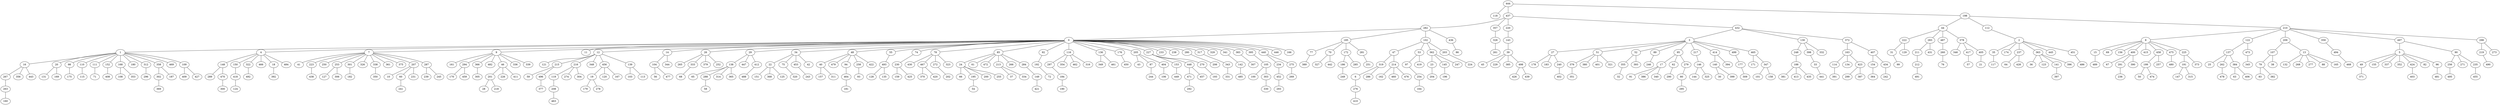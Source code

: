 graph G {
  444;
  118;
  437;
  198;
  282;
  357;
  220;
  432;
  44;
  112;
  210;
  0;
  185;
  102;
  436;
  328;
  143;
  3;
  130;
  372;
  222;
  283;
  487;
  378;
  2;
  8;
  122;
  209;
  359;
  497;
  298;
  1;
  4;
  7;
  9;
  11;
  12;
  14;
  26;
  29;
  34;
  48;
  55;
  74;
  78;
  85;
  92;
  116;
  136;
  176;
  205;
  227;
  233;
  238;
  280;
  317;
  329;
  341;
  383;
  395;
  440;
  446;
  166;
  77;
  70;
  172;
  281;
  47;
  53;
  362;
  203;
  86;
  261;
  39;
  27;
  51;
  52;
  89;
  95;
  217;
  414;
  499;
  465;
  248;
  398;
  332;
  163;
  407;
  31;
  129;
  211;
  431;
  260;
  346;
  417;
  405;
  35;
  174;
  237;
  363;
  445;
  451;
  15;
  69;
  156;
  400;
  415;
  458;
  475;
  225;
  137;
  473;
  107;
  13;
  494;
  5;
  90;
  219;
  273;
  16;
  20;
  98;
  110;
  111;
  152;
  168;
  180;
  312;
  358;
  469;
  109;
  148;
  150;
  322;
  466;
  18;
  484;
  41;
  223;
  250;
  253;
  301;
  326;
  338;
  361;
  375;
  207;
  287;
  161;
  294;
  366;
  482;
  46;
  336;
  339;
  121;
  215;
  216;
  348;
  456;
  139;
  104;
  344;
  265;
  333;
  379;
  252;
  138;
  447;
  412;
  22;
  75;
  453;
  42;
  40;
  479;
  94;
  258;
  422;
  493;
  230;
  430;
  467;
  272;
  323;
  24;
  61;
  472;
  213;
  266;
  284;
  192;
  297;
  354;
  462;
  316;
  349;
  461;
  450;
  43;
  87;
  404;
  153;
  448;
  270;
  206;
  343;
  142;
  307;
  105;
  234;
  275;
  389;
  327;
  442;
  186;
  285;
  251;
  319;
  214;
  97;
  419;
  23;
  145;
  247;
  224;
  45;
  229;
  385;
  498;
  178;
  183;
  240;
  376;
  380;
  401;
  321;
  355;
  393;
  246;
  17;
  62;
  279;
  146;
  140;
  394;
  177;
  171;
  347;
  188;
  33;
  114;
  134;
  423;
  154;
  434;
  99;
  212;
  76;
  57;
  21;
  117;
  64;
  428;
  36;
  123;
  141;
  396;
  486;
  489;
  67;
  291;
  390;
  199;
  257;
  480;
  191;
  373;
  25;
  262;
  384;
  345;
  79;
  38;
  132;
  268;
  277;
  88;
  165;
  468;
  49;
  155;
  337;
  352;
  424;
  82;
  96;
  256;
  271;
  235;
  490;
  267;
  356;
  443;
  131;
  169;
  175;
  115;
  71;
  408;
  108;
  353;
  296;
  302;
  187;
  409;
  427;
  289;
  470;
  418;
  492;
  392;
  438;
  127;
  306;
  182;
  350;
  10;
  60;
  231;
  239;
  245;
  170;
  459;
  305;
  201;
  226;
  411;
  59;
  496;
  119;
  274;
  304;
  19;
  120;
  167;
  103;
  113;
  56;
  477;
  68;
  65;
  288;
  314;
  365;
  488;
  151;
  368;
  125;
  320;
  243;
  157;
  311;
  464;
  93;
  128;
  135;
  159;
  425;
  370;
  420;
  202;
  66;
  195;
  200;
  255;
  37;
  334;
  149;
  72;
  184;
  244;
  106;
  449;
  471;
  457;
  193;
  331;
  485;
  100;
  303;
  452;
  269;
  249;
  6;
  286;
  162;
  460;
  476;
  254;
  204;
  196;
  426;
  439;
  402;
  351;
  32;
  91;
  386;
  340;
  290;
  80;
  144;
  325;
  30;
  399;
  309;
  101;
  158;
  381;
  413;
  435;
  441;
  391;
  299;
  387;
  364;
  242;
  491;
  397;
  236;
  50;
  474;
  147;
  315;
  478;
  63;
  406;
  83;
  382;
  371;
  403;
  481;
  495;
  455;
  263;
  369;
  300;
  124;
  241;
  28;
  218;
  377;
  208;
  179;
  278;
  58;
  181;
  54;
  421;
  190;
  292;
  330;
  293;
  276;
  164;
  295;
  160;
  463;
  410;
   444 -- 118;
   444 -- 437;
   444 -- 198;
   437 -- 282;
   437 -- 357;
   437 -- 220;
   437 -- 432;
   198 -- 44;
   198 -- 112;
   198 -- 210;
   282 -- 0;
   282 -- 185;
   282 -- 102;
   282 -- 436;
   357 -- 328;
   220 -- 143;
   432 -- 3;
   432 -- 130;
   432 -- 372;
   44 -- 222;
   44 -- 283;
   44 -- 487;
   44 -- 378;
   112 -- 2;
   210 -- 8;
   210 -- 122;
   210 -- 209;
   210 -- 359;
   210 -- 497;
   210 -- 298;
   0 -- 1;
   0 -- 4;
   0 -- 7;
   0 -- 9;
   0 -- 11;
   0 -- 12;
   0 -- 14;
   0 -- 26;
   0 -- 29;
   0 -- 34;
   0 -- 48;
   0 -- 55;
   0 -- 74;
   0 -- 78;
   0 -- 85;
   0 -- 92;
   0 -- 116;
   0 -- 136;
   0 -- 176;
   0 -- 205;
   0 -- 227;
   0 -- 233;
   0 -- 238;
   0 -- 280;
   0 -- 317;
   0 -- 329;
   0 -- 341;
   0 -- 383;
   0 -- 395;
   0 -- 440;
   0 -- 446;
   0 -- 166;
   185 -- 77;
   185 -- 70;
   185 -- 172;
   185 -- 281;
   102 -- 47;
   102 -- 53;
   102 -- 362;
   102 -- 203;
   436 -- 86;
   328 -- 261;
   143 -- 39;
   3 -- 27;
   3 -- 51;
   3 -- 52;
   3 -- 89;
   3 -- 95;
   3 -- 217;
   3 -- 414;
   3 -- 499;
   3 -- 465;
   130 -- 248;
   130 -- 398;
   130 -- 332;
   372 -- 163;
   372 -- 407;
   222 -- 31;
   222 -- 129;
   283 -- 211;
   283 -- 431;
   487 -- 260;
   378 -- 346;
   378 -- 417;
   378 -- 405;
   2 -- 35;
   2 -- 174;
   2 -- 237;
   2 -- 363;
   2 -- 445;
   2 -- 451;
   8 -- 15;
   8 -- 69;
   8 -- 156;
   8 -- 400;
   8 -- 415;
   8 -- 458;
   8 -- 475;
   8 -- 225;
   122 -- 137;
   122 -- 473;
   209 -- 107;
   209 -- 13;
   359 -- 494;
   497 -- 5;
   497 -- 90;
   298 -- 219;
   298 -- 273;
   1 -- 16;
   1 -- 20;
   1 -- 98;
   1 -- 110;
   1 -- 111;
   1 -- 152;
   1 -- 168;
   1 -- 180;
   1 -- 312;
   1 -- 358;
   1 -- 469;
   1 -- 109;
   4 -- 148;
   4 -- 150;
   4 -- 322;
   4 -- 466;
   4 -- 18;
   4 -- 484;
   7 -- 41;
   7 -- 223;
   7 -- 250;
   7 -- 253;
   7 -- 301;
   7 -- 326;
   7 -- 338;
   7 -- 361;
   7 -- 375;
   7 -- 207;
   7 -- 287;
   9 -- 161;
   9 -- 294;
   9 -- 366;
   9 -- 482;
   9 -- 46;
   9 -- 336;
   9 -- 339;
   12 -- 121;
   12 -- 215;
   12 -- 216;
   12 -- 348;
   12 -- 456;
   12 -- 139;
   14 -- 104;
   14 -- 344;
   26 -- 265;
   26 -- 333;
   26 -- 379;
   26 -- 252;
   29 -- 138;
   29 -- 447;
   29 -- 412;
   34 -- 22;
   34 -- 75;
   34 -- 453;
   34 -- 42;
   48 -- 40;
   48 -- 479;
   48 -- 94;
   48 -- 258;
   48 -- 422;
   55 -- 493;
   74 -- 230;
   78 -- 430;
   78 -- 467;
   78 -- 272;
   78 -- 323;
   85 -- 24;
   85 -- 61;
   85 -- 472;
   85 -- 213;
   85 -- 266;
   85 -- 284;
   92 -- 192;
   116 -- 297;
   116 -- 354;
   116 -- 462;
   116 -- 316;
   136 -- 349;
   136 -- 461;
   176 -- 450;
   205 -- 43;
   205 -- 87;
   205 -- 404;
   227 -- 153;
   227 -- 448;
   227 -- 270;
   280 -- 206;
   317 -- 343;
   341 -- 142;
   383 -- 307;
   395 -- 105;
   440 -- 234;
   440 -- 275;
   77 -- 389;
   70 -- 327;
   70 -- 442;
   172 -- 186;
   172 -- 285;
   281 -- 251;
   47 -- 319;
   47 -- 214;
   53 -- 97;
   53 -- 419;
   362 -- 23;
   362 -- 145;
   362 -- 247;
   203 -- 224;
   39 -- 45;
   39 -- 229;
   39 -- 385;
   39 -- 498;
   27 -- 178;
   27 -- 183;
   27 -- 240;
   51 -- 376;
   51 -- 380;
   51 -- 401;
   51 -- 321;
   52 -- 355;
   52 -- 393;
   89 -- 246;
   95 -- 17;
   95 -- 62;
   95 -- 279;
   217 -- 146;
   414 -- 140;
   414 -- 394;
   499 -- 177;
   465 -- 171;
   465 -- 347;
   248 -- 188;
   398 -- 33;
   163 -- 114;
   163 -- 134;
   163 -- 423;
   407 -- 154;
   407 -- 434;
   31 -- 99;
   211 -- 212;
   260 -- 76;
   417 -- 57;
   405 -- 21;
   35 -- 117;
   237 -- 64;
   237 -- 428;
   363 -- 36;
   363 -- 123;
   363 -- 141;
   363 -- 396;
   451 -- 486;
   15 -- 489;
   400 -- 67;
   400 -- 291;
   400 -- 390;
   458 -- 199;
   458 -- 257;
   475 -- 480;
   225 -- 191;
   225 -- 373;
   137 -- 25;
   137 -- 262;
   137 -- 384;
   473 -- 345;
   107 -- 79;
   107 -- 38;
   13 -- 132;
   13 -- 268;
   13 -- 277;
   13 -- 88;
   13 -- 165;
   494 -- 468;
   5 -- 49;
   5 -- 155;
   5 -- 337;
   5 -- 352;
   5 -- 424;
   5 -- 82;
   5 -- 96;
   90 -- 256;
   90 -- 271;
   90 -- 235;
   219 -- 490;
   16 -- 267;
   16 -- 356;
   16 -- 443;
   20 -- 131;
   20 -- 169;
   98 -- 175;
   110 -- 115;
   111 -- 71;
   152 -- 408;
   168 -- 108;
   168 -- 353;
   312 -- 296;
   358 -- 302;
   358 -- 187;
   109 -- 409;
   109 -- 427;
   148 -- 289;
   148 -- 470;
   150 -- 418;
   322 -- 492;
   18 -- 392;
   223 -- 438;
   253 -- 127;
   253 -- 306;
   301 -- 182;
   338 -- 350;
   207 -- 10;
   207 -- 60;
   207 -- 231;
   287 -- 239;
   287 -- 245;
   294 -- 170;
   294 -- 459;
   366 -- 305;
   46 -- 201;
   46 -- 226;
   46 -- 411;
   215 -- 59;
   215 -- 496;
   216 -- 119;
   216 -- 274;
   216 -- 304;
   456 -- 19;
   456 -- 120;
   456 -- 167;
   139 -- 103;
   139 -- 113;
   104 -- 56;
   104 -- 477;
   333 -- 68;
   138 -- 65;
   138 -- 288;
   138 -- 314;
   138 -- 365;
   412 -- 488;
   22 -- 151;
   22 -- 368;
   22 -- 125;
   75 -- 320;
   453 -- 243;
   40 -- 157;
   40 -- 311;
   94 -- 464;
   258 -- 93;
   493 -- 128;
   493 -- 135;
   230 -- 159;
   230 -- 425;
   467 -- 370;
   467 -- 420;
   272 -- 202;
   24 -- 66;
   24 -- 195;
   24 -- 200;
   24 -- 255;
   213 -- 37;
   213 -- 334;
   284 -- 149;
   192 -- 72;
   297 -- 184;
   87 -- 244;
   404 -- 106;
   153 -- 449;
   448 -- 471;
   448 -- 457;
   270 -- 193;
   343 -- 331;
   142 -- 485;
   105 -- 100;
   105 -- 303;
   234 -- 452;
   275 -- 269;
   186 -- 249;
   319 -- 6;
   319 -- 286;
   214 -- 162;
   214 -- 460;
   214 -- 476;
   97 -- 254;
   23 -- 204;
   145 -- 196;
   498 -- 426;
   498 -- 439;
   240 -- 402;
   376 -- 351;
   355 -- 32;
   17 -- 91;
   17 -- 386;
   17 -- 340;
   62 -- 290;
   279 -- 80;
   146 -- 144;
   146 -- 325;
   140 -- 30;
   140 -- 399;
   177 -- 309;
   347 -- 101;
   347 -- 158;
   188 -- 381;
   188 -- 413;
   188 -- 435;
   33 -- 441;
   114 -- 391;
   423 -- 299;
   423 -- 387;
   154 -- 364;
   434 -- 242;
   212 -- 491;
   141 -- 397;
   291 -- 236;
   199 -- 50;
   199 -- 474;
   191 -- 147;
   191 -- 315;
   262 -- 478;
   384 -- 63;
   384 -- 406;
   79 -- 83;
   79 -- 382;
   49 -- 371;
   424 -- 403;
   96 -- 481;
   256 -- 495;
   235 -- 455;
   267 -- 263;
   302 -- 369;
   470 -- 300;
   418 -- 124;
   60 -- 241;
   201 -- 28;
   201 -- 218;
   496 -- 377;
   119 -- 208;
   19 -- 179;
   19 -- 278;
   288 -- 58;
   464 -- 181;
   195 -- 54;
   149 -- 421;
   184 -- 190;
   471 -- 292;
   303 -- 330;
   452 -- 293;
   6 -- 276;
   254 -- 164;
   80 -- 295;
   263 -- 160;
   208 -- 463;
   276 -- 410;
}
